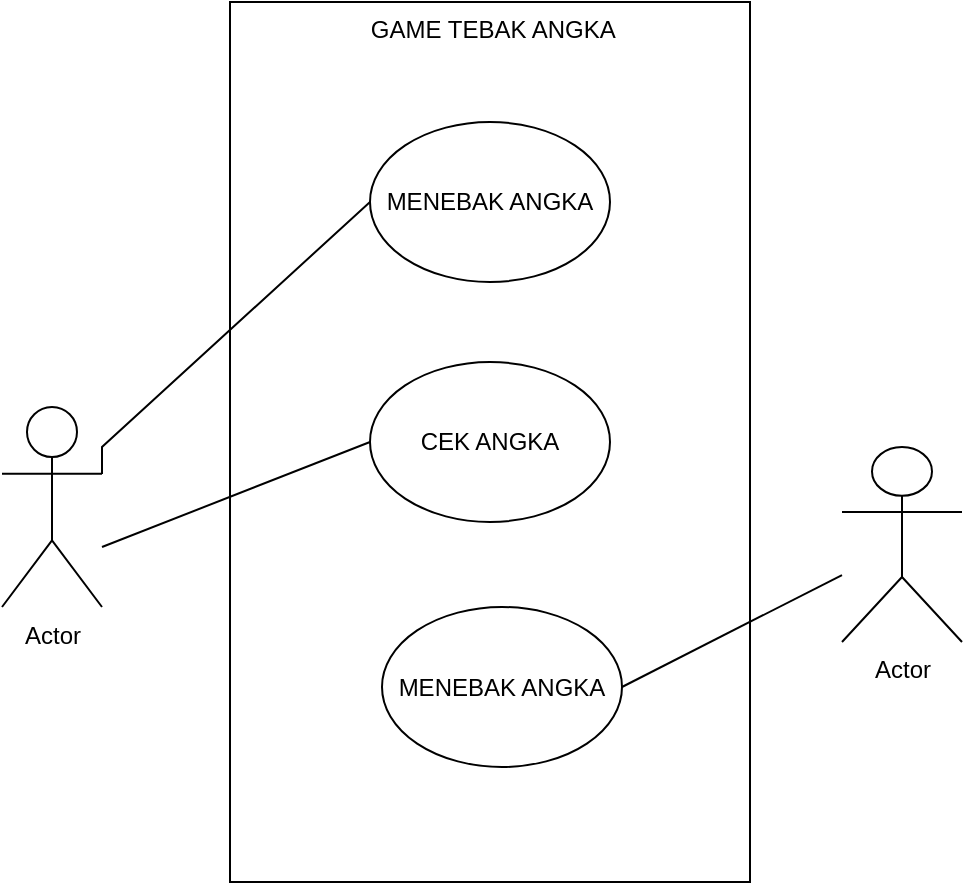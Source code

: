 <mxfile version="21.6.9" type="github">
  <diagram name="Page-1" id="QaAluzQIcN8E4DKxMYlx">
    <mxGraphModel dx="954" dy="578" grid="1" gridSize="10" guides="1" tooltips="1" connect="1" arrows="1" fold="1" page="1" pageScale="1" pageWidth="827" pageHeight="1169" math="0" shadow="0">
      <root>
        <mxCell id="0" />
        <mxCell id="1" parent="0" />
        <mxCell id="RNhi7D2kuagGtf-uhYsa-10" value="Actor" style="shape=umlActor;verticalLabelPosition=bottom;verticalAlign=top;html=1;outlineConnect=0;" vertex="1" parent="1">
          <mxGeometry x="230" y="222.5" width="50" height="100" as="geometry" />
        </mxCell>
        <mxCell id="RNhi7D2kuagGtf-uhYsa-11" value="Actor" style="shape=umlActor;verticalLabelPosition=bottom;verticalAlign=top;html=1;outlineConnect=0;" vertex="1" parent="1">
          <mxGeometry x="650" y="242.5" width="60" height="97.5" as="geometry" />
        </mxCell>
        <mxCell id="RNhi7D2kuagGtf-uhYsa-37" value="&amp;nbsp;GAME TEBAK ANGKA" style="rounded=0;whiteSpace=wrap;html=1;horizontal=1;verticalAlign=top;" vertex="1" parent="1">
          <mxGeometry x="344" y="20" width="260" height="440" as="geometry" />
        </mxCell>
        <mxCell id="RNhi7D2kuagGtf-uhYsa-38" value="MENEBAK ANGKA" style="ellipse;whiteSpace=wrap;html=1;" vertex="1" parent="1">
          <mxGeometry x="414" y="80" width="120" height="80" as="geometry" />
        </mxCell>
        <mxCell id="RNhi7D2kuagGtf-uhYsa-39" value="CEK ANGKA" style="ellipse;whiteSpace=wrap;html=1;" vertex="1" parent="1">
          <mxGeometry x="414" y="200" width="120" height="80" as="geometry" />
        </mxCell>
        <mxCell id="RNhi7D2kuagGtf-uhYsa-40" value="MENEBAK ANGKA" style="ellipse;whiteSpace=wrap;html=1;" vertex="1" parent="1">
          <mxGeometry x="420" y="322.5" width="120" height="80" as="geometry" />
        </mxCell>
        <mxCell id="RNhi7D2kuagGtf-uhYsa-42" value="" style="endArrow=none;html=1;rounded=0;entryX=0;entryY=0.5;entryDx=0;entryDy=0;" edge="1" parent="1" target="RNhi7D2kuagGtf-uhYsa-38">
          <mxGeometry width="50" height="50" relative="1" as="geometry">
            <mxPoint x="280" y="256" as="sourcePoint" />
            <mxPoint x="350" y="183" as="targetPoint" />
            <Array as="points">
              <mxPoint x="280" y="242.5" />
            </Array>
          </mxGeometry>
        </mxCell>
        <mxCell id="RNhi7D2kuagGtf-uhYsa-43" value="" style="endArrow=none;html=1;rounded=0;entryX=0;entryY=0.5;entryDx=0;entryDy=0;" edge="1" parent="1" target="RNhi7D2kuagGtf-uhYsa-39">
          <mxGeometry width="50" height="50" relative="1" as="geometry">
            <mxPoint x="280" y="292.5" as="sourcePoint" />
            <mxPoint x="340" y="242.5" as="targetPoint" />
          </mxGeometry>
        </mxCell>
        <mxCell id="RNhi7D2kuagGtf-uhYsa-44" value="" style="endArrow=none;html=1;rounded=0;exitX=1;exitY=0.5;exitDx=0;exitDy=0;" edge="1" parent="1" source="RNhi7D2kuagGtf-uhYsa-40" target="RNhi7D2kuagGtf-uhYsa-11">
          <mxGeometry width="50" height="50" relative="1" as="geometry">
            <mxPoint x="500" y="230" as="sourcePoint" />
            <mxPoint x="650" y="300" as="targetPoint" />
          </mxGeometry>
        </mxCell>
      </root>
    </mxGraphModel>
  </diagram>
</mxfile>
